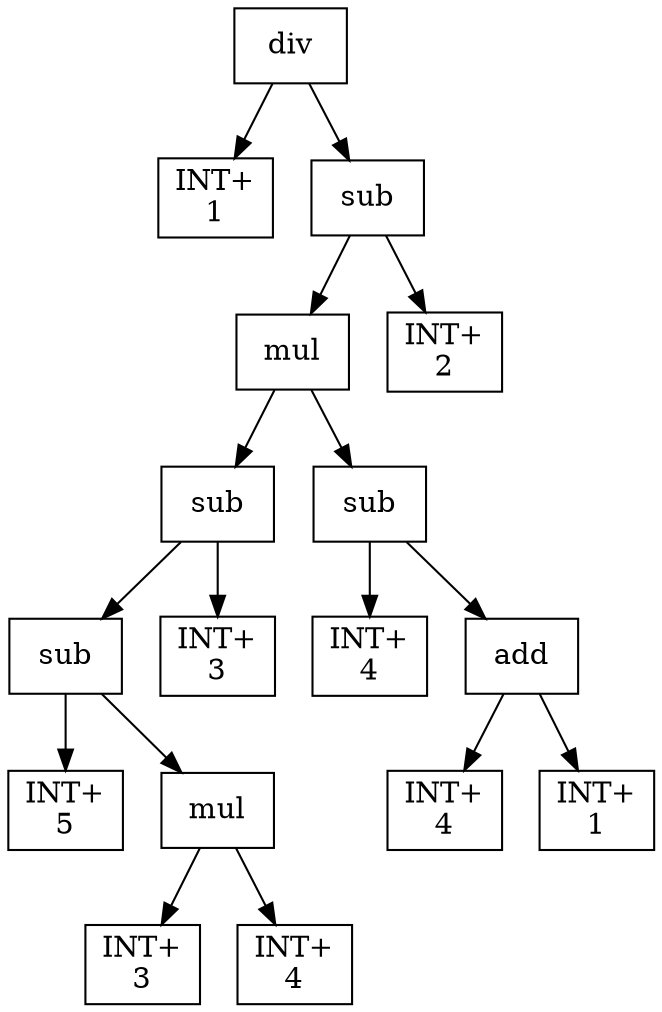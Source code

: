 digraph expr {
  node [shape=box];
  n1 [label="div"];
  n2 [label="INT+\n1"];
  n3 [label="sub"];
  n4 [label="mul"];
  n5 [label="sub"];
  n6 [label="sub"];
  n7 [label="INT+\n5"];
  n8 [label="mul"];
  n9 [label="INT+\n3"];
  n10 [label="INT+\n4"];
  n8 -> n9;
  n8 -> n10;
  n6 -> n7;
  n6 -> n8;
  n11 [label="INT+\n3"];
  n5 -> n6;
  n5 -> n11;
  n12 [label="sub"];
  n13 [label="INT+\n4"];
  n14 [label="add"];
  n15 [label="INT+\n4"];
  n16 [label="INT+\n1"];
  n14 -> n15;
  n14 -> n16;
  n12 -> n13;
  n12 -> n14;
  n4 -> n5;
  n4 -> n12;
  n17 [label="INT+\n2"];
  n3 -> n4;
  n3 -> n17;
  n1 -> n2;
  n1 -> n3;
}